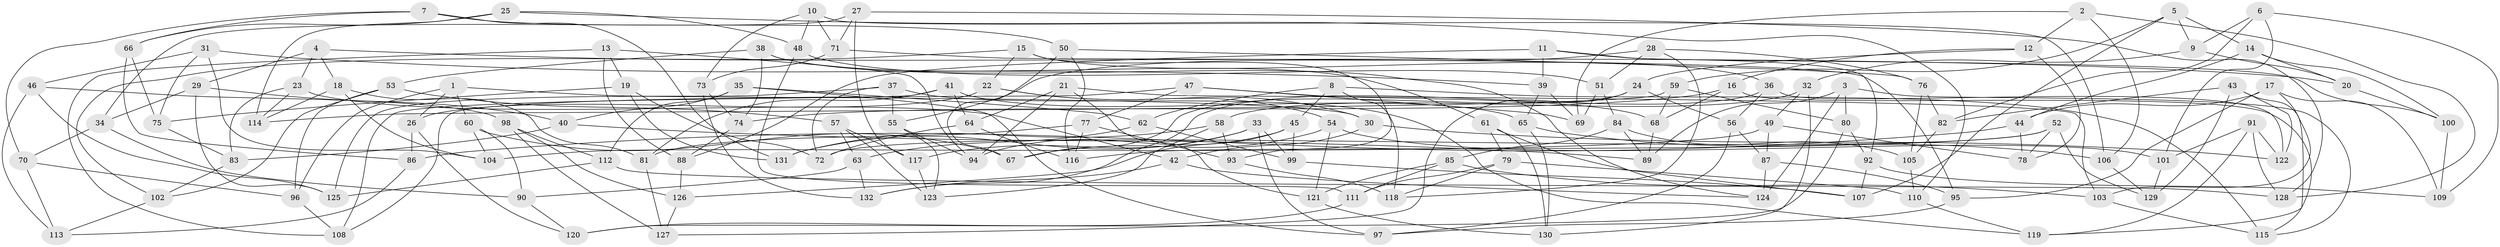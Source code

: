 // Generated by graph-tools (version 1.1) at 2025/03/03/09/25 03:03:07]
// undirected, 132 vertices, 264 edges
graph export_dot {
graph [start="1"]
  node [color=gray90,style=filled];
  1;
  2;
  3;
  4;
  5;
  6;
  7;
  8;
  9;
  10;
  11;
  12;
  13;
  14;
  15;
  16;
  17;
  18;
  19;
  20;
  21;
  22;
  23;
  24;
  25;
  26;
  27;
  28;
  29;
  30;
  31;
  32;
  33;
  34;
  35;
  36;
  37;
  38;
  39;
  40;
  41;
  42;
  43;
  44;
  45;
  46;
  47;
  48;
  49;
  50;
  51;
  52;
  53;
  54;
  55;
  56;
  57;
  58;
  59;
  60;
  61;
  62;
  63;
  64;
  65;
  66;
  67;
  68;
  69;
  70;
  71;
  72;
  73;
  74;
  75;
  76;
  77;
  78;
  79;
  80;
  81;
  82;
  83;
  84;
  85;
  86;
  87;
  88;
  89;
  90;
  91;
  92;
  93;
  94;
  95;
  96;
  97;
  98;
  99;
  100;
  101;
  102;
  103;
  104;
  105;
  106;
  107;
  108;
  109;
  110;
  111;
  112;
  113;
  114;
  115;
  116;
  117;
  118;
  119;
  120;
  121;
  122;
  123;
  124;
  125;
  126;
  127;
  128;
  129;
  130;
  131;
  132;
  1 -- 96;
  1 -- 26;
  1 -- 60;
  1 -- 30;
  2 -- 106;
  2 -- 69;
  2 -- 12;
  2 -- 128;
  3 -- 124;
  3 -- 80;
  3 -- 89;
  3 -- 115;
  4 -- 20;
  4 -- 23;
  4 -- 18;
  4 -- 29;
  5 -- 107;
  5 -- 9;
  5 -- 59;
  5 -- 14;
  6 -- 109;
  6 -- 9;
  6 -- 82;
  6 -- 101;
  7 -- 66;
  7 -- 131;
  7 -- 70;
  7 -- 50;
  8 -- 118;
  8 -- 62;
  8 -- 115;
  8 -- 45;
  9 -- 32;
  9 -- 20;
  10 -- 106;
  10 -- 71;
  10 -- 48;
  10 -- 73;
  11 -- 100;
  11 -- 92;
  11 -- 88;
  11 -- 39;
  12 -- 78;
  12 -- 24;
  12 -- 16;
  13 -- 94;
  13 -- 19;
  13 -- 108;
  13 -- 88;
  14 -- 44;
  14 -- 100;
  14 -- 20;
  15 -- 102;
  15 -- 93;
  15 -- 22;
  15 -- 36;
  16 -- 74;
  16 -- 115;
  16 -- 68;
  17 -- 95;
  17 -- 103;
  17 -- 44;
  17 -- 109;
  18 -- 114;
  18 -- 81;
  18 -- 104;
  19 -- 75;
  19 -- 72;
  19 -- 131;
  20 -- 100;
  21 -- 94;
  21 -- 121;
  21 -- 64;
  21 -- 103;
  22 -- 26;
  22 -- 30;
  22 -- 54;
  23 -- 42;
  23 -- 114;
  23 -- 83;
  24 -- 56;
  24 -- 127;
  24 -- 67;
  25 -- 114;
  25 -- 48;
  25 -- 66;
  25 -- 110;
  26 -- 86;
  26 -- 120;
  27 -- 128;
  27 -- 34;
  27 -- 117;
  27 -- 71;
  28 -- 55;
  28 -- 51;
  28 -- 118;
  28 -- 76;
  29 -- 40;
  29 -- 125;
  29 -- 34;
  30 -- 42;
  30 -- 122;
  31 -- 46;
  31 -- 39;
  31 -- 104;
  31 -- 75;
  32 -- 130;
  32 -- 49;
  32 -- 58;
  33 -- 99;
  33 -- 131;
  33 -- 97;
  33 -- 117;
  34 -- 70;
  34 -- 90;
  35 -- 40;
  35 -- 97;
  35 -- 62;
  35 -- 112;
  36 -- 132;
  36 -- 122;
  36 -- 56;
  37 -- 119;
  37 -- 125;
  37 -- 55;
  37 -- 72;
  38 -- 61;
  38 -- 53;
  38 -- 124;
  38 -- 74;
  39 -- 65;
  39 -- 69;
  40 -- 83;
  40 -- 89;
  41 -- 65;
  41 -- 81;
  41 -- 64;
  41 -- 108;
  42 -- 132;
  42 -- 124;
  43 -- 119;
  43 -- 129;
  43 -- 82;
  43 -- 122;
  44 -- 78;
  44 -- 86;
  45 -- 94;
  45 -- 99;
  45 -- 126;
  46 -- 98;
  46 -- 113;
  46 -- 125;
  47 -- 108;
  47 -- 69;
  47 -- 77;
  47 -- 68;
  48 -- 111;
  48 -- 51;
  49 -- 104;
  49 -- 78;
  49 -- 87;
  50 -- 76;
  50 -- 116;
  50 -- 67;
  51 -- 69;
  51 -- 84;
  52 -- 129;
  52 -- 72;
  52 -- 116;
  52 -- 78;
  53 -- 102;
  53 -- 57;
  53 -- 96;
  54 -- 101;
  54 -- 121;
  54 -- 67;
  55 -- 123;
  55 -- 94;
  56 -- 87;
  56 -- 97;
  57 -- 63;
  57 -- 123;
  57 -- 117;
  58 -- 93;
  58 -- 123;
  58 -- 131;
  59 -- 114;
  59 -- 80;
  59 -- 68;
  60 -- 67;
  60 -- 104;
  60 -- 90;
  61 -- 79;
  61 -- 130;
  61 -- 107;
  62 -- 99;
  62 -- 63;
  63 -- 132;
  63 -- 90;
  64 -- 116;
  64 -- 72;
  65 -- 130;
  65 -- 106;
  66 -- 75;
  66 -- 86;
  68 -- 89;
  70 -- 96;
  70 -- 113;
  71 -- 73;
  71 -- 95;
  73 -- 132;
  73 -- 74;
  74 -- 88;
  75 -- 83;
  76 -- 105;
  76 -- 82;
  77 -- 93;
  77 -- 116;
  77 -- 81;
  79 -- 110;
  79 -- 118;
  79 -- 111;
  80 -- 92;
  80 -- 120;
  81 -- 127;
  82 -- 105;
  83 -- 102;
  84 -- 89;
  84 -- 105;
  84 -- 85;
  85 -- 103;
  85 -- 111;
  85 -- 121;
  86 -- 113;
  87 -- 95;
  87 -- 124;
  88 -- 126;
  90 -- 120;
  91 -- 128;
  91 -- 122;
  91 -- 101;
  91 -- 119;
  92 -- 109;
  92 -- 107;
  93 -- 118;
  95 -- 97;
  96 -- 108;
  98 -- 112;
  98 -- 126;
  98 -- 127;
  99 -- 107;
  100 -- 109;
  101 -- 129;
  102 -- 113;
  103 -- 115;
  105 -- 110;
  106 -- 129;
  110 -- 119;
  111 -- 120;
  112 -- 125;
  112 -- 128;
  117 -- 123;
  121 -- 130;
  126 -- 127;
}
